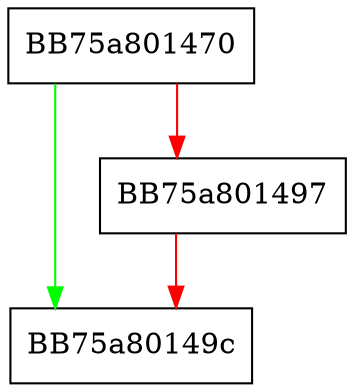 digraph Write {
  node [shape="box"];
  graph [splines=ortho];
  BB75a801470 -> BB75a80149c [color="green"];
  BB75a801470 -> BB75a801497 [color="red"];
  BB75a801497 -> BB75a80149c [color="red"];
}